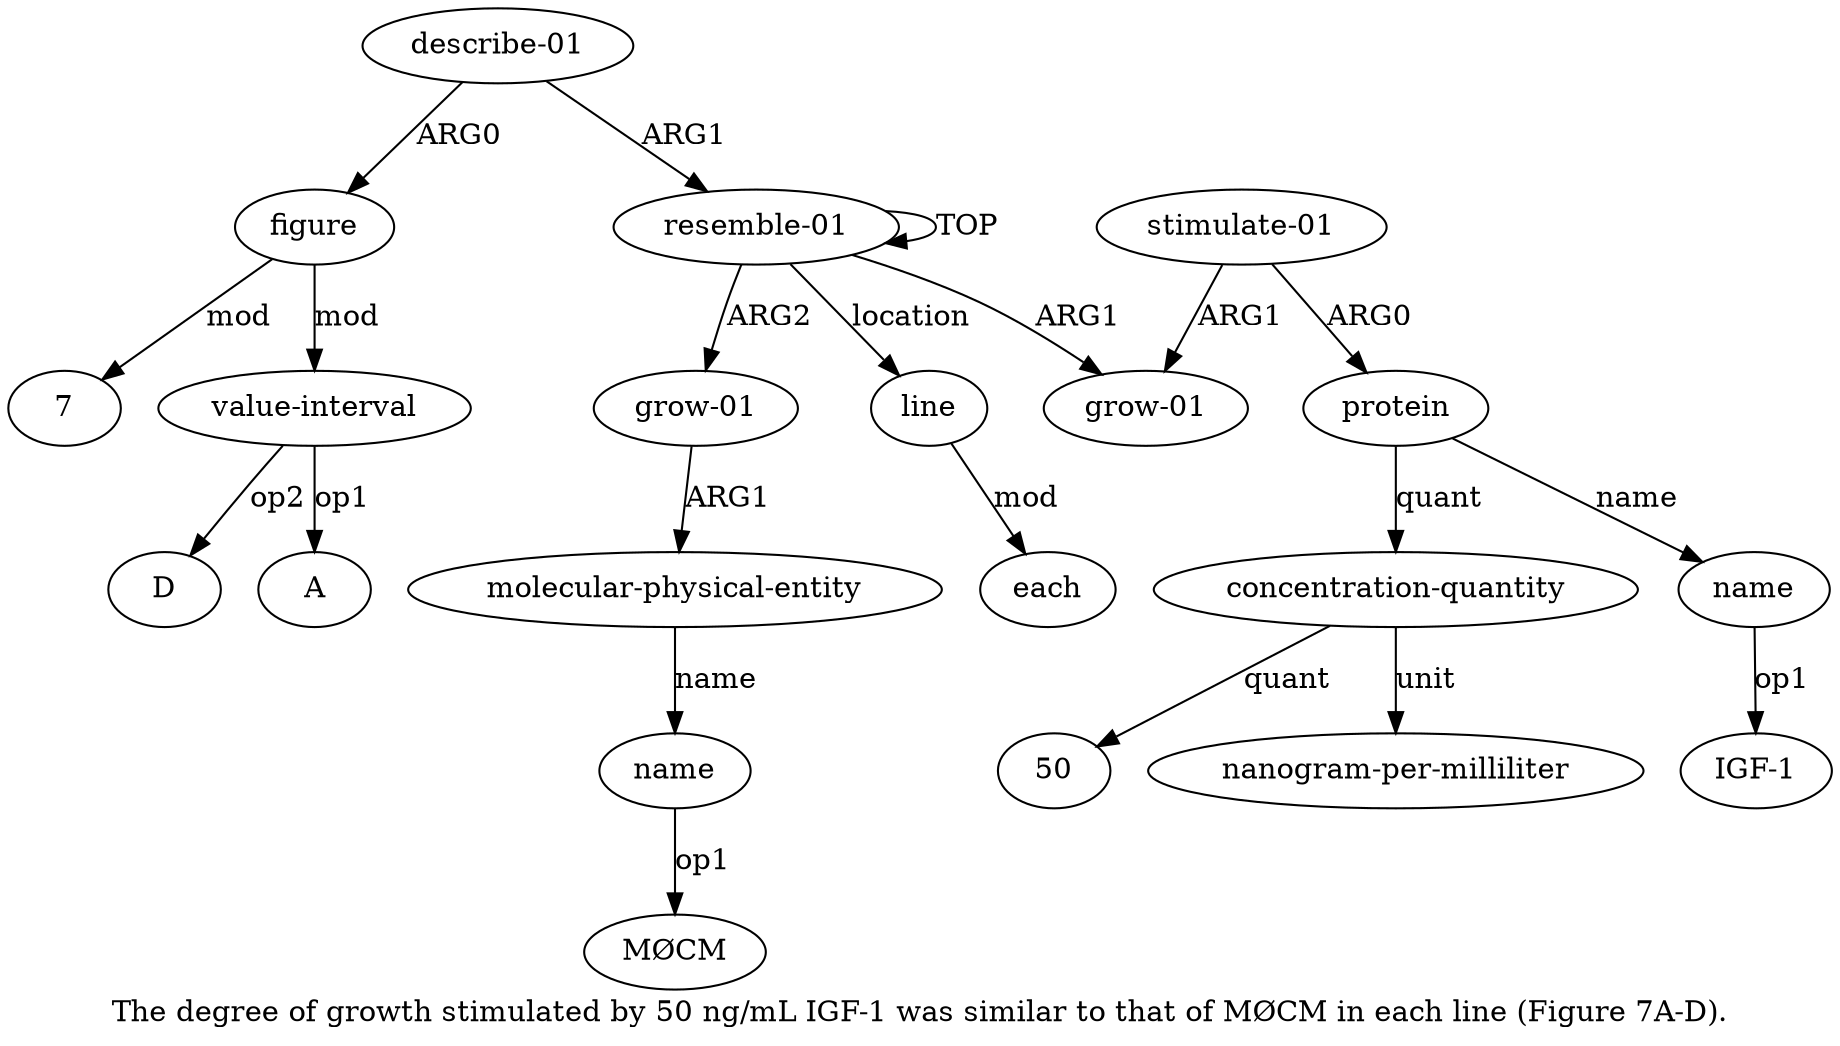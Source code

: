 digraph  {
	graph [label="The degree of growth stimulated by 50 ng/mL IGF-1 was similar to that of MØCM in each line (Figure 7A-D)."];
	node [label="\N"];
	a14	 [color=black,
		gold_ind=14,
		gold_label="value-interval",
		label="value-interval",
		test_ind=14,
		test_label="value-interval"];
	"a14 D"	 [color=black,
		gold_ind=-1,
		gold_label=D,
		label=D,
		test_ind=-1,
		test_label=D];
	a14 -> "a14 D" [key=0,
	color=black,
	gold_label=op2,
	label=op2,
	test_label=op2];
"a14 A" [color=black,
	gold_ind=-1,
	gold_label=A,
	label=A,
	test_ind=-1,
	test_label=A];
a14 -> "a14 A" [key=0,
color=black,
gold_label=op1,
label=op1,
test_label=op1];
a11 [color=black,
gold_ind=11,
gold_label=each,
label=each,
test_ind=11,
test_label=each];
a10 [color=black,
gold_ind=10,
gold_label=line,
label=line,
test_ind=10,
test_label=line];
a10 -> a11 [key=0,
color=black,
gold_label=mod,
label=mod,
test_label=mod];
a13 [color=black,
gold_ind=13,
gold_label=figure,
label=figure,
test_ind=13,
test_label=figure];
a13 -> a14 [key=0,
color=black,
gold_label=mod,
label=mod,
test_label=mod];
"a13 7" [color=black,
gold_ind=-1,
gold_label=7,
label=7,
test_ind=-1,
test_label=7];
a13 -> "a13 7" [key=0,
color=black,
gold_label=mod,
label=mod,
test_label=mod];
a12 [color=black,
gold_ind=12,
gold_label="describe-01",
label="describe-01",
test_ind=12,
test_label="describe-01"];
a12 -> a13 [key=0,
color=black,
gold_label=ARG0,
label=ARG0,
test_label=ARG0];
a0 [color=black,
gold_ind=0,
gold_label="resemble-01",
label="resemble-01",
test_ind=0,
test_label="resemble-01"];
a12 -> a0 [key=0,
color=black,
gold_label=ARG1,
label=ARG1,
test_label=ARG1];
"a4 IGF-1" [color=black,
gold_ind=-1,
gold_label="IGF-1",
label="IGF-1",
test_ind=-1,
test_label="IGF-1"];
"a5 50" [color=black,
gold_ind=-1,
gold_label=50,
label=50,
test_ind=-1,
test_label=50];
"a9 MØCM" [color=black,
gold_ind=-1,
gold_label=MØCM,
label=MØCM,
test_ind=-1,
test_label=MØCM];
a1 [color=black,
gold_ind=1,
gold_label="grow-01",
label="grow-01",
test_ind=1,
test_label="grow-01"];
a0 -> a10 [key=0,
color=black,
gold_label=location,
label=location,
test_label=location];
a0 -> a1 [key=0,
color=black,
gold_label=ARG1,
label=ARG1,
test_label=ARG1];
a0 -> a0 [key=0,
color=black,
gold_label=TOP,
label=TOP,
test_label=TOP];
a7 [color=black,
gold_ind=7,
gold_label="grow-01",
label="grow-01",
test_ind=7,
test_label="grow-01"];
a0 -> a7 [key=0,
color=black,
gold_label=ARG2,
label=ARG2,
test_label=ARG2];
a3 [color=black,
gold_ind=3,
gold_label=protein,
label=protein,
test_ind=3,
test_label=protein];
a5 [color=black,
gold_ind=5,
gold_label="concentration-quantity",
label="concentration-quantity",
test_ind=5,
test_label="concentration-quantity"];
a3 -> a5 [key=0,
color=black,
gold_label=quant,
label=quant,
test_label=quant];
a4 [color=black,
gold_ind=4,
gold_label=name,
label=name,
test_ind=4,
test_label=name];
a3 -> a4 [key=0,
color=black,
gold_label=name,
label=name,
test_label=name];
a2 [color=black,
gold_ind=2,
gold_label="stimulate-01",
label="stimulate-01",
test_ind=2,
test_label="stimulate-01"];
a2 -> a1 [key=0,
color=black,
gold_label=ARG1,
label=ARG1,
test_label=ARG1];
a2 -> a3 [key=0,
color=black,
gold_label=ARG0,
label=ARG0,
test_label=ARG0];
a5 -> "a5 50" [key=0,
color=black,
gold_label=quant,
label=quant,
test_label=quant];
a6 [color=black,
gold_ind=6,
gold_label="nanogram-per-milliliter",
label="nanogram-per-milliliter",
test_ind=6,
test_label="nanogram-per-milliliter"];
a5 -> a6 [key=0,
color=black,
gold_label=unit,
label=unit,
test_label=unit];
a4 -> "a4 IGF-1" [key=0,
color=black,
gold_label=op1,
label=op1,
test_label=op1];
a8 [color=black,
gold_ind=8,
gold_label="molecular-physical-entity",
label="molecular-physical-entity",
test_ind=8,
test_label="molecular-physical-entity"];
a7 -> a8 [key=0,
color=black,
gold_label=ARG1,
label=ARG1,
test_label=ARG1];
a9 [color=black,
gold_ind=9,
gold_label=name,
label=name,
test_ind=9,
test_label=name];
a9 -> "a9 MØCM" [key=0,
color=black,
gold_label=op1,
label=op1,
test_label=op1];
a8 -> a9 [key=0,
color=black,
gold_label=name,
label=name,
test_label=name];
}
